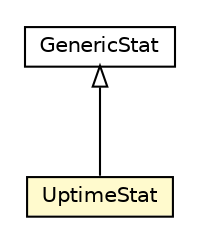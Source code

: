 #!/usr/local/bin/dot
#
# Class diagram 
# Generated by UMLGraph version R5_6-24-gf6e263 (http://www.umlgraph.org/)
#

digraph G {
	edge [fontname="Helvetica",fontsize=10,labelfontname="Helvetica",labelfontsize=10];
	node [fontname="Helvetica",fontsize=10,shape=plaintext];
	nodesep=0.25;
	ranksep=0.5;
	// org.unict.ing.pds.dhtdb.utils.model.UptimeStat
	c2545 [label=<<table title="org.unict.ing.pds.dhtdb.utils.model.UptimeStat" border="0" cellborder="1" cellspacing="0" cellpadding="2" port="p" bgcolor="lemonChiffon" href="./UptimeStat.html">
		<tr><td><table border="0" cellspacing="0" cellpadding="1">
<tr><td align="center" balign="center"> UptimeStat </td></tr>
		</table></td></tr>
		</table>>, URL="./UptimeStat.html", fontname="Helvetica", fontcolor="black", fontsize=10.0];
	// org.unict.ing.pds.dhtdb.utils.model.GenericStat
	c2549 [label=<<table title="org.unict.ing.pds.dhtdb.utils.model.GenericStat" border="0" cellborder="1" cellspacing="0" cellpadding="2" port="p" href="./GenericStat.html">
		<tr><td><table border="0" cellspacing="0" cellpadding="1">
<tr><td align="center" balign="center"> GenericStat </td></tr>
		</table></td></tr>
		</table>>, URL="./GenericStat.html", fontname="Helvetica", fontcolor="black", fontsize=10.0];
	//org.unict.ing.pds.dhtdb.utils.model.UptimeStat extends org.unict.ing.pds.dhtdb.utils.model.GenericStat
	c2549:p -> c2545:p [dir=back,arrowtail=empty];
}

